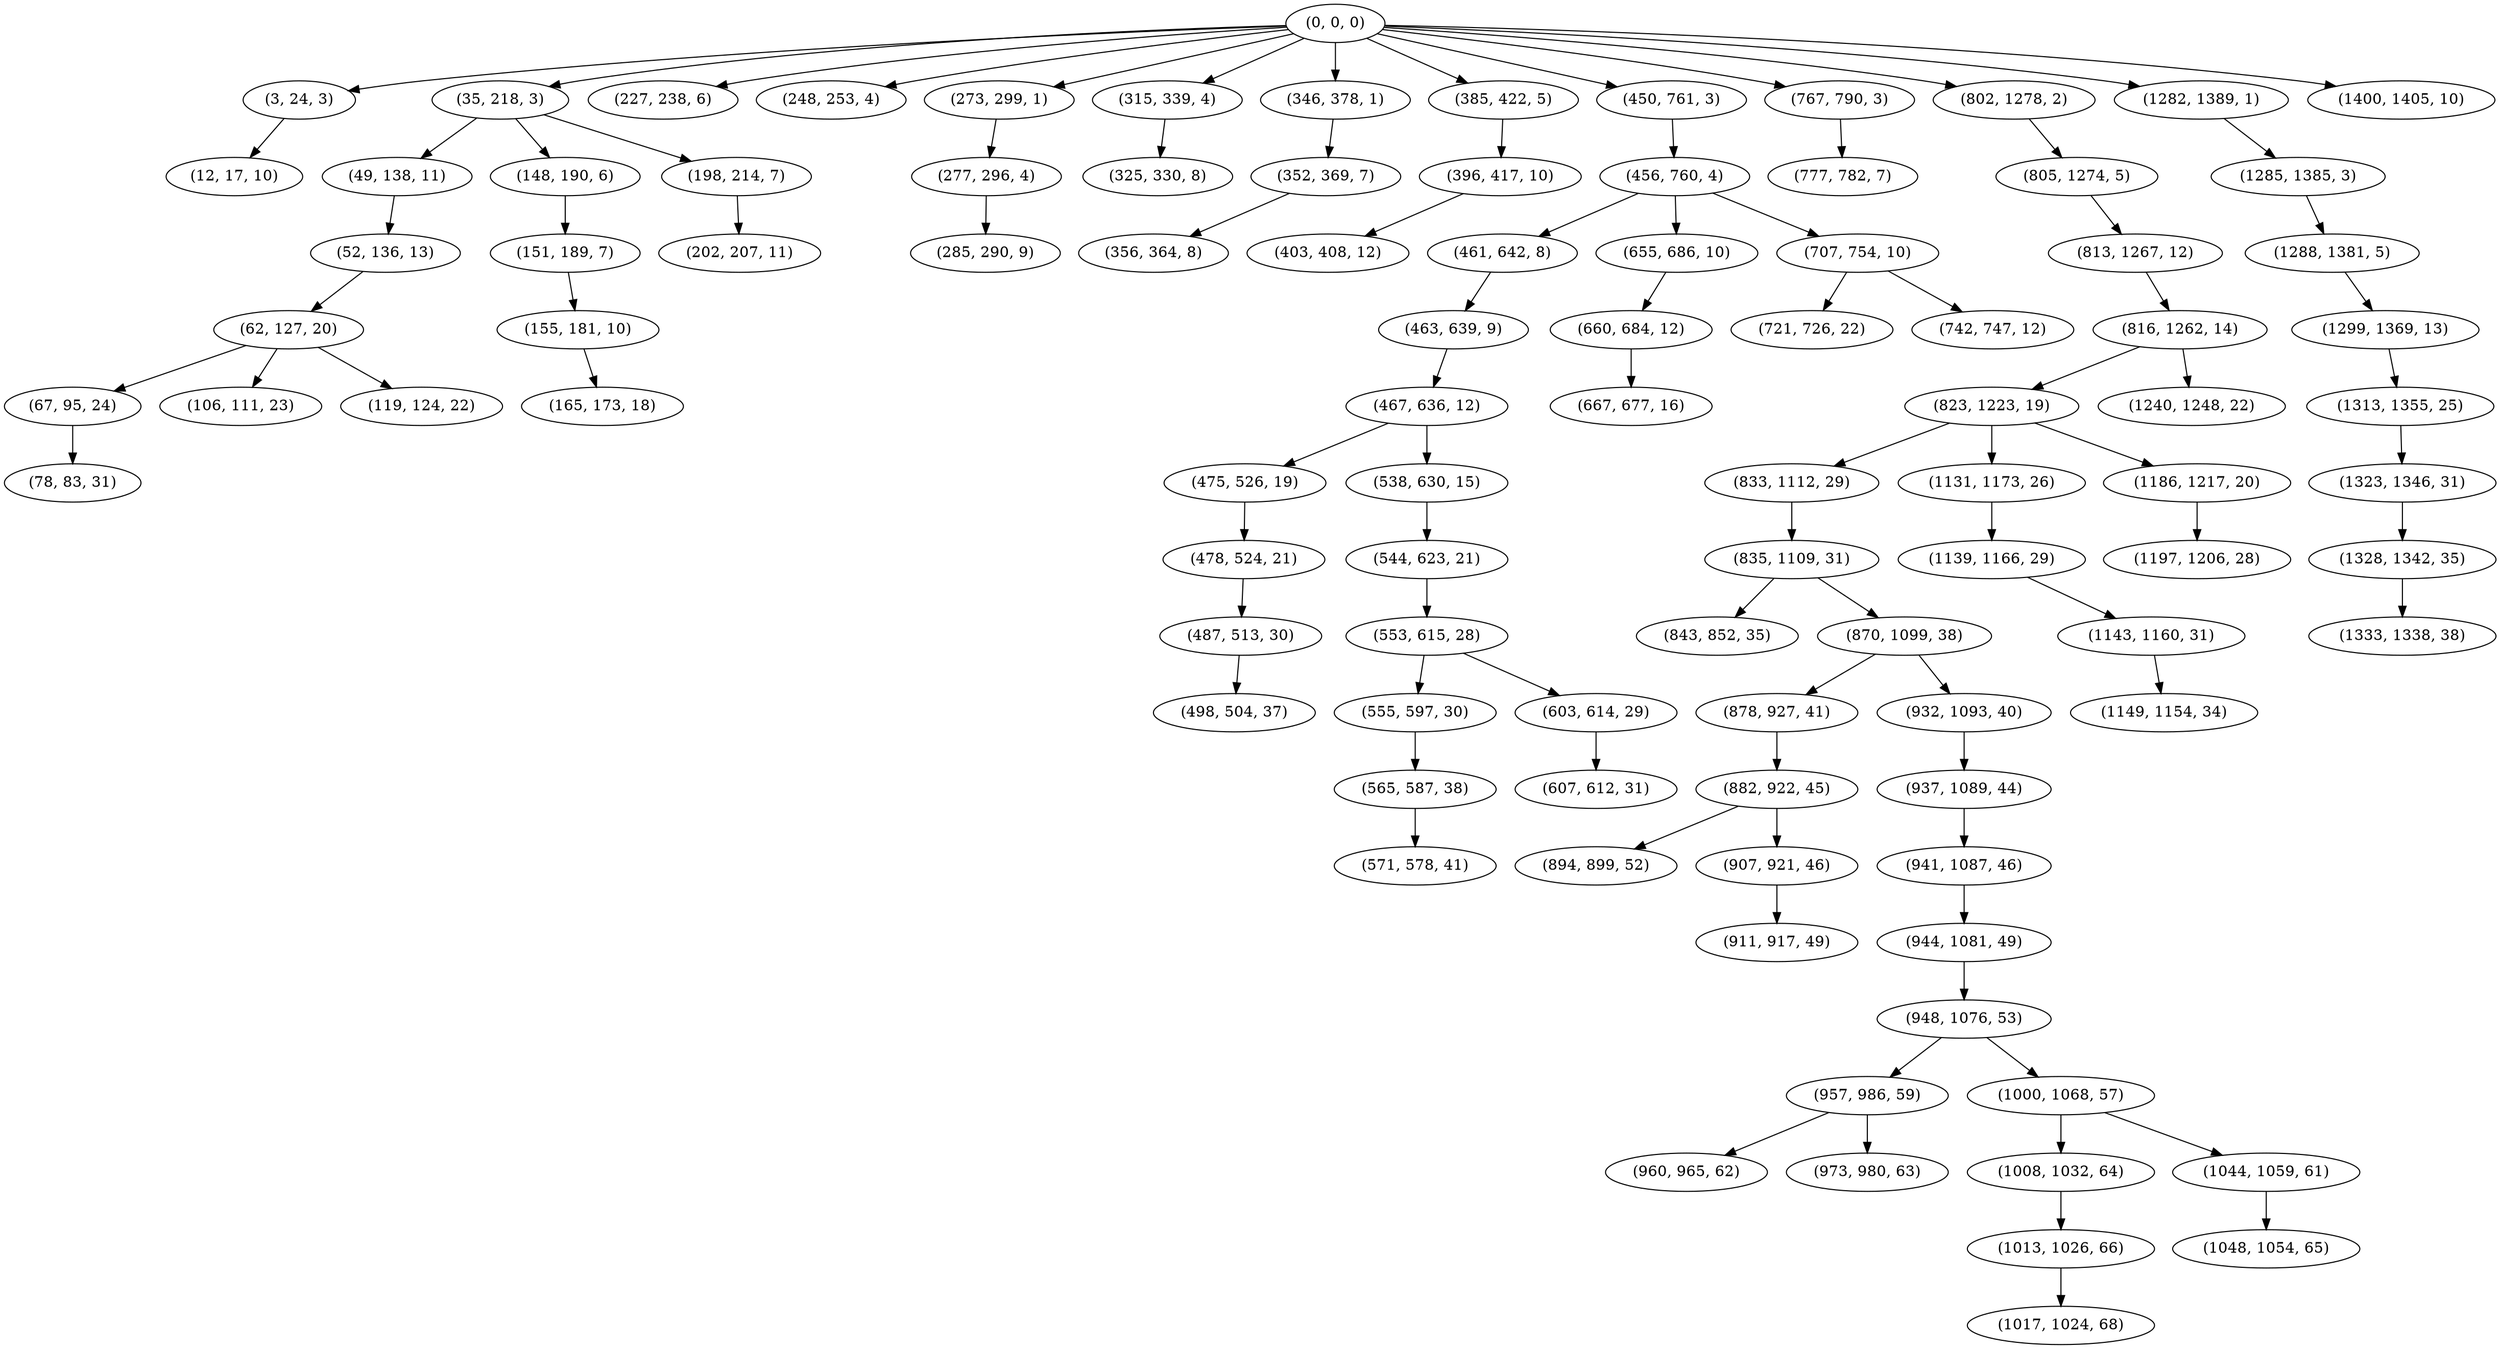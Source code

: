 digraph tree {
    "(0, 0, 0)";
    "(3, 24, 3)";
    "(12, 17, 10)";
    "(35, 218, 3)";
    "(49, 138, 11)";
    "(52, 136, 13)";
    "(62, 127, 20)";
    "(67, 95, 24)";
    "(78, 83, 31)";
    "(106, 111, 23)";
    "(119, 124, 22)";
    "(148, 190, 6)";
    "(151, 189, 7)";
    "(155, 181, 10)";
    "(165, 173, 18)";
    "(198, 214, 7)";
    "(202, 207, 11)";
    "(227, 238, 6)";
    "(248, 253, 4)";
    "(273, 299, 1)";
    "(277, 296, 4)";
    "(285, 290, 9)";
    "(315, 339, 4)";
    "(325, 330, 8)";
    "(346, 378, 1)";
    "(352, 369, 7)";
    "(356, 364, 8)";
    "(385, 422, 5)";
    "(396, 417, 10)";
    "(403, 408, 12)";
    "(450, 761, 3)";
    "(456, 760, 4)";
    "(461, 642, 8)";
    "(463, 639, 9)";
    "(467, 636, 12)";
    "(475, 526, 19)";
    "(478, 524, 21)";
    "(487, 513, 30)";
    "(498, 504, 37)";
    "(538, 630, 15)";
    "(544, 623, 21)";
    "(553, 615, 28)";
    "(555, 597, 30)";
    "(565, 587, 38)";
    "(571, 578, 41)";
    "(603, 614, 29)";
    "(607, 612, 31)";
    "(655, 686, 10)";
    "(660, 684, 12)";
    "(667, 677, 16)";
    "(707, 754, 10)";
    "(721, 726, 22)";
    "(742, 747, 12)";
    "(767, 790, 3)";
    "(777, 782, 7)";
    "(802, 1278, 2)";
    "(805, 1274, 5)";
    "(813, 1267, 12)";
    "(816, 1262, 14)";
    "(823, 1223, 19)";
    "(833, 1112, 29)";
    "(835, 1109, 31)";
    "(843, 852, 35)";
    "(870, 1099, 38)";
    "(878, 927, 41)";
    "(882, 922, 45)";
    "(894, 899, 52)";
    "(907, 921, 46)";
    "(911, 917, 49)";
    "(932, 1093, 40)";
    "(937, 1089, 44)";
    "(941, 1087, 46)";
    "(944, 1081, 49)";
    "(948, 1076, 53)";
    "(957, 986, 59)";
    "(960, 965, 62)";
    "(973, 980, 63)";
    "(1000, 1068, 57)";
    "(1008, 1032, 64)";
    "(1013, 1026, 66)";
    "(1017, 1024, 68)";
    "(1044, 1059, 61)";
    "(1048, 1054, 65)";
    "(1131, 1173, 26)";
    "(1139, 1166, 29)";
    "(1143, 1160, 31)";
    "(1149, 1154, 34)";
    "(1186, 1217, 20)";
    "(1197, 1206, 28)";
    "(1240, 1248, 22)";
    "(1282, 1389, 1)";
    "(1285, 1385, 3)";
    "(1288, 1381, 5)";
    "(1299, 1369, 13)";
    "(1313, 1355, 25)";
    "(1323, 1346, 31)";
    "(1328, 1342, 35)";
    "(1333, 1338, 38)";
    "(1400, 1405, 10)";
    "(0, 0, 0)" -> "(3, 24, 3)";
    "(0, 0, 0)" -> "(35, 218, 3)";
    "(0, 0, 0)" -> "(227, 238, 6)";
    "(0, 0, 0)" -> "(248, 253, 4)";
    "(0, 0, 0)" -> "(273, 299, 1)";
    "(0, 0, 0)" -> "(315, 339, 4)";
    "(0, 0, 0)" -> "(346, 378, 1)";
    "(0, 0, 0)" -> "(385, 422, 5)";
    "(0, 0, 0)" -> "(450, 761, 3)";
    "(0, 0, 0)" -> "(767, 790, 3)";
    "(0, 0, 0)" -> "(802, 1278, 2)";
    "(0, 0, 0)" -> "(1282, 1389, 1)";
    "(0, 0, 0)" -> "(1400, 1405, 10)";
    "(3, 24, 3)" -> "(12, 17, 10)";
    "(35, 218, 3)" -> "(49, 138, 11)";
    "(35, 218, 3)" -> "(148, 190, 6)";
    "(35, 218, 3)" -> "(198, 214, 7)";
    "(49, 138, 11)" -> "(52, 136, 13)";
    "(52, 136, 13)" -> "(62, 127, 20)";
    "(62, 127, 20)" -> "(67, 95, 24)";
    "(62, 127, 20)" -> "(106, 111, 23)";
    "(62, 127, 20)" -> "(119, 124, 22)";
    "(67, 95, 24)" -> "(78, 83, 31)";
    "(148, 190, 6)" -> "(151, 189, 7)";
    "(151, 189, 7)" -> "(155, 181, 10)";
    "(155, 181, 10)" -> "(165, 173, 18)";
    "(198, 214, 7)" -> "(202, 207, 11)";
    "(273, 299, 1)" -> "(277, 296, 4)";
    "(277, 296, 4)" -> "(285, 290, 9)";
    "(315, 339, 4)" -> "(325, 330, 8)";
    "(346, 378, 1)" -> "(352, 369, 7)";
    "(352, 369, 7)" -> "(356, 364, 8)";
    "(385, 422, 5)" -> "(396, 417, 10)";
    "(396, 417, 10)" -> "(403, 408, 12)";
    "(450, 761, 3)" -> "(456, 760, 4)";
    "(456, 760, 4)" -> "(461, 642, 8)";
    "(456, 760, 4)" -> "(655, 686, 10)";
    "(456, 760, 4)" -> "(707, 754, 10)";
    "(461, 642, 8)" -> "(463, 639, 9)";
    "(463, 639, 9)" -> "(467, 636, 12)";
    "(467, 636, 12)" -> "(475, 526, 19)";
    "(467, 636, 12)" -> "(538, 630, 15)";
    "(475, 526, 19)" -> "(478, 524, 21)";
    "(478, 524, 21)" -> "(487, 513, 30)";
    "(487, 513, 30)" -> "(498, 504, 37)";
    "(538, 630, 15)" -> "(544, 623, 21)";
    "(544, 623, 21)" -> "(553, 615, 28)";
    "(553, 615, 28)" -> "(555, 597, 30)";
    "(553, 615, 28)" -> "(603, 614, 29)";
    "(555, 597, 30)" -> "(565, 587, 38)";
    "(565, 587, 38)" -> "(571, 578, 41)";
    "(603, 614, 29)" -> "(607, 612, 31)";
    "(655, 686, 10)" -> "(660, 684, 12)";
    "(660, 684, 12)" -> "(667, 677, 16)";
    "(707, 754, 10)" -> "(721, 726, 22)";
    "(707, 754, 10)" -> "(742, 747, 12)";
    "(767, 790, 3)" -> "(777, 782, 7)";
    "(802, 1278, 2)" -> "(805, 1274, 5)";
    "(805, 1274, 5)" -> "(813, 1267, 12)";
    "(813, 1267, 12)" -> "(816, 1262, 14)";
    "(816, 1262, 14)" -> "(823, 1223, 19)";
    "(816, 1262, 14)" -> "(1240, 1248, 22)";
    "(823, 1223, 19)" -> "(833, 1112, 29)";
    "(823, 1223, 19)" -> "(1131, 1173, 26)";
    "(823, 1223, 19)" -> "(1186, 1217, 20)";
    "(833, 1112, 29)" -> "(835, 1109, 31)";
    "(835, 1109, 31)" -> "(843, 852, 35)";
    "(835, 1109, 31)" -> "(870, 1099, 38)";
    "(870, 1099, 38)" -> "(878, 927, 41)";
    "(870, 1099, 38)" -> "(932, 1093, 40)";
    "(878, 927, 41)" -> "(882, 922, 45)";
    "(882, 922, 45)" -> "(894, 899, 52)";
    "(882, 922, 45)" -> "(907, 921, 46)";
    "(907, 921, 46)" -> "(911, 917, 49)";
    "(932, 1093, 40)" -> "(937, 1089, 44)";
    "(937, 1089, 44)" -> "(941, 1087, 46)";
    "(941, 1087, 46)" -> "(944, 1081, 49)";
    "(944, 1081, 49)" -> "(948, 1076, 53)";
    "(948, 1076, 53)" -> "(957, 986, 59)";
    "(948, 1076, 53)" -> "(1000, 1068, 57)";
    "(957, 986, 59)" -> "(960, 965, 62)";
    "(957, 986, 59)" -> "(973, 980, 63)";
    "(1000, 1068, 57)" -> "(1008, 1032, 64)";
    "(1000, 1068, 57)" -> "(1044, 1059, 61)";
    "(1008, 1032, 64)" -> "(1013, 1026, 66)";
    "(1013, 1026, 66)" -> "(1017, 1024, 68)";
    "(1044, 1059, 61)" -> "(1048, 1054, 65)";
    "(1131, 1173, 26)" -> "(1139, 1166, 29)";
    "(1139, 1166, 29)" -> "(1143, 1160, 31)";
    "(1143, 1160, 31)" -> "(1149, 1154, 34)";
    "(1186, 1217, 20)" -> "(1197, 1206, 28)";
    "(1282, 1389, 1)" -> "(1285, 1385, 3)";
    "(1285, 1385, 3)" -> "(1288, 1381, 5)";
    "(1288, 1381, 5)" -> "(1299, 1369, 13)";
    "(1299, 1369, 13)" -> "(1313, 1355, 25)";
    "(1313, 1355, 25)" -> "(1323, 1346, 31)";
    "(1323, 1346, 31)" -> "(1328, 1342, 35)";
    "(1328, 1342, 35)" -> "(1333, 1338, 38)";
}
